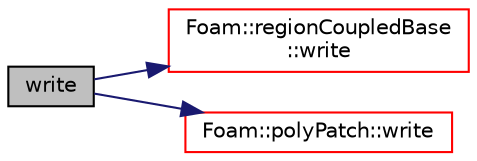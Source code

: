 digraph "write"
{
  bgcolor="transparent";
  edge [fontname="Helvetica",fontsize="10",labelfontname="Helvetica",labelfontsize="10"];
  node [fontname="Helvetica",fontsize="10",shape=record];
  rankdir="LR";
  Node1 [label="write",height=0.2,width=0.4,color="black", fillcolor="grey75", style="filled", fontcolor="black"];
  Node1 -> Node2 [color="midnightblue",fontsize="10",style="solid",fontname="Helvetica"];
  Node2 [label="Foam::regionCoupledBase\l::write",height=0.2,width=0.4,color="red",URL="$a02176.html#a0941061ad5a26be83b4107d05750ace6",tooltip="Write the polyPatch data as a dictionary. "];
  Node1 -> Node3 [color="midnightblue",fontsize="10",style="solid",fontname="Helvetica"];
  Node3 [label="Foam::polyPatch::write",height=0.2,width=0.4,color="red",URL="$a01977.html#a0941061ad5a26be83b4107d05750ace6",tooltip="Write the polyPatch data as a dictionary. "];
}
